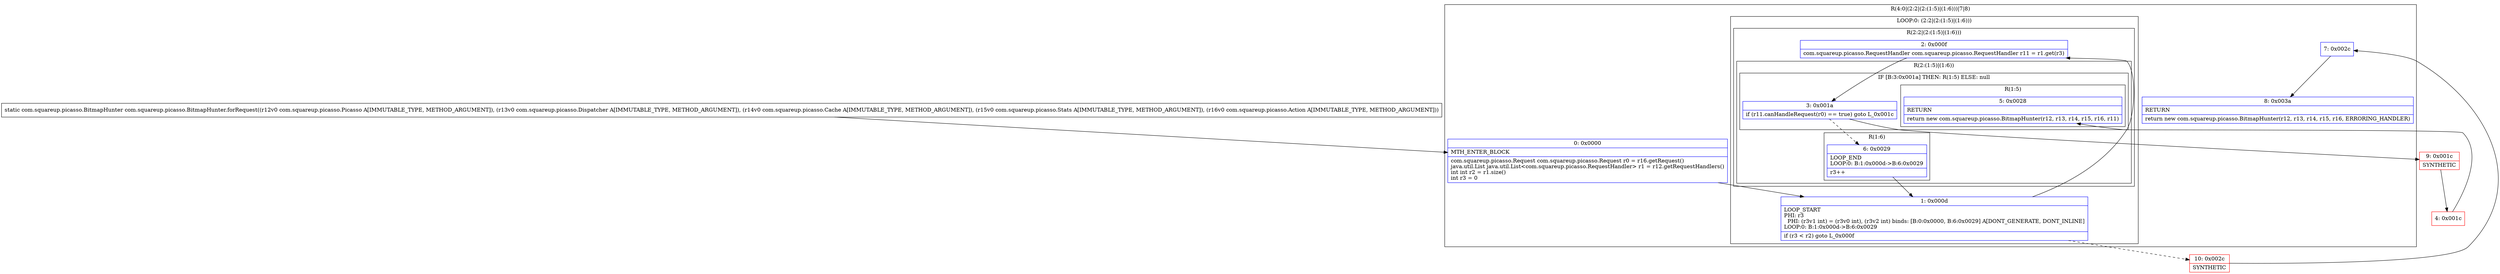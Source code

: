 digraph "CFG forcom.squareup.picasso.BitmapHunter.forRequest(Lcom\/squareup\/picasso\/Picasso;Lcom\/squareup\/picasso\/Dispatcher;Lcom\/squareup\/picasso\/Cache;Lcom\/squareup\/picasso\/Stats;Lcom\/squareup\/picasso\/Action;)Lcom\/squareup\/picasso\/BitmapHunter;" {
subgraph cluster_Region_1167880535 {
label = "R(4:0|(2:2|(2:(1:5)|(1:6)))|7|8)";
node [shape=record,color=blue];
Node_0 [shape=record,label="{0\:\ 0x0000|MTH_ENTER_BLOCK\l|com.squareup.picasso.Request com.squareup.picasso.Request r0 = r16.getRequest()\ljava.util.List java.util.List\<com.squareup.picasso.RequestHandler\> r1 = r12.getRequestHandlers()\lint int r2 = r1.size()\lint r3 = 0\l}"];
subgraph cluster_LoopRegion_452981646 {
label = "LOOP:0: (2:2|(2:(1:5)|(1:6)))";
node [shape=record,color=blue];
Node_1 [shape=record,label="{1\:\ 0x000d|LOOP_START\lPHI: r3 \l  PHI: (r3v1 int) = (r3v0 int), (r3v2 int) binds: [B:0:0x0000, B:6:0x0029] A[DONT_GENERATE, DONT_INLINE]\lLOOP:0: B:1:0x000d\-\>B:6:0x0029\l|if (r3 \< r2) goto L_0x000f\l}"];
subgraph cluster_Region_9242149 {
label = "R(2:2|(2:(1:5)|(1:6)))";
node [shape=record,color=blue];
Node_2 [shape=record,label="{2\:\ 0x000f|com.squareup.picasso.RequestHandler com.squareup.picasso.RequestHandler r11 = r1.get(r3)\l}"];
subgraph cluster_Region_399088570 {
label = "R(2:(1:5)|(1:6))";
node [shape=record,color=blue];
subgraph cluster_IfRegion_437875628 {
label = "IF [B:3:0x001a] THEN: R(1:5) ELSE: null";
node [shape=record,color=blue];
Node_3 [shape=record,label="{3\:\ 0x001a|if (r11.canHandleRequest(r0) == true) goto L_0x001c\l}"];
subgraph cluster_Region_1830469481 {
label = "R(1:5)";
node [shape=record,color=blue];
Node_5 [shape=record,label="{5\:\ 0x0028|RETURN\l|return new com.squareup.picasso.BitmapHunter(r12, r13, r14, r15, r16, r11)\l}"];
}
}
subgraph cluster_Region_1020215119 {
label = "R(1:6)";
node [shape=record,color=blue];
Node_6 [shape=record,label="{6\:\ 0x0029|LOOP_END\lLOOP:0: B:1:0x000d\-\>B:6:0x0029\l|r3++\l}"];
}
}
}
}
Node_7 [shape=record,label="{7\:\ 0x002c}"];
Node_8 [shape=record,label="{8\:\ 0x003a|RETURN\l|return new com.squareup.picasso.BitmapHunter(r12, r13, r14, r15, r16, ERRORING_HANDLER)\l}"];
}
Node_4 [shape=record,color=red,label="{4\:\ 0x001c}"];
Node_9 [shape=record,color=red,label="{9\:\ 0x001c|SYNTHETIC\l}"];
Node_10 [shape=record,color=red,label="{10\:\ 0x002c|SYNTHETIC\l}"];
MethodNode[shape=record,label="{static com.squareup.picasso.BitmapHunter com.squareup.picasso.BitmapHunter.forRequest((r12v0 com.squareup.picasso.Picasso A[IMMUTABLE_TYPE, METHOD_ARGUMENT]), (r13v0 com.squareup.picasso.Dispatcher A[IMMUTABLE_TYPE, METHOD_ARGUMENT]), (r14v0 com.squareup.picasso.Cache A[IMMUTABLE_TYPE, METHOD_ARGUMENT]), (r15v0 com.squareup.picasso.Stats A[IMMUTABLE_TYPE, METHOD_ARGUMENT]), (r16v0 com.squareup.picasso.Action A[IMMUTABLE_TYPE, METHOD_ARGUMENT])) }"];
MethodNode -> Node_0;
Node_0 -> Node_1;
Node_1 -> Node_2;
Node_1 -> Node_10[style=dashed];
Node_2 -> Node_3;
Node_3 -> Node_6[style=dashed];
Node_3 -> Node_9;
Node_6 -> Node_1;
Node_7 -> Node_8;
Node_4 -> Node_5;
Node_9 -> Node_4;
Node_10 -> Node_7;
}


